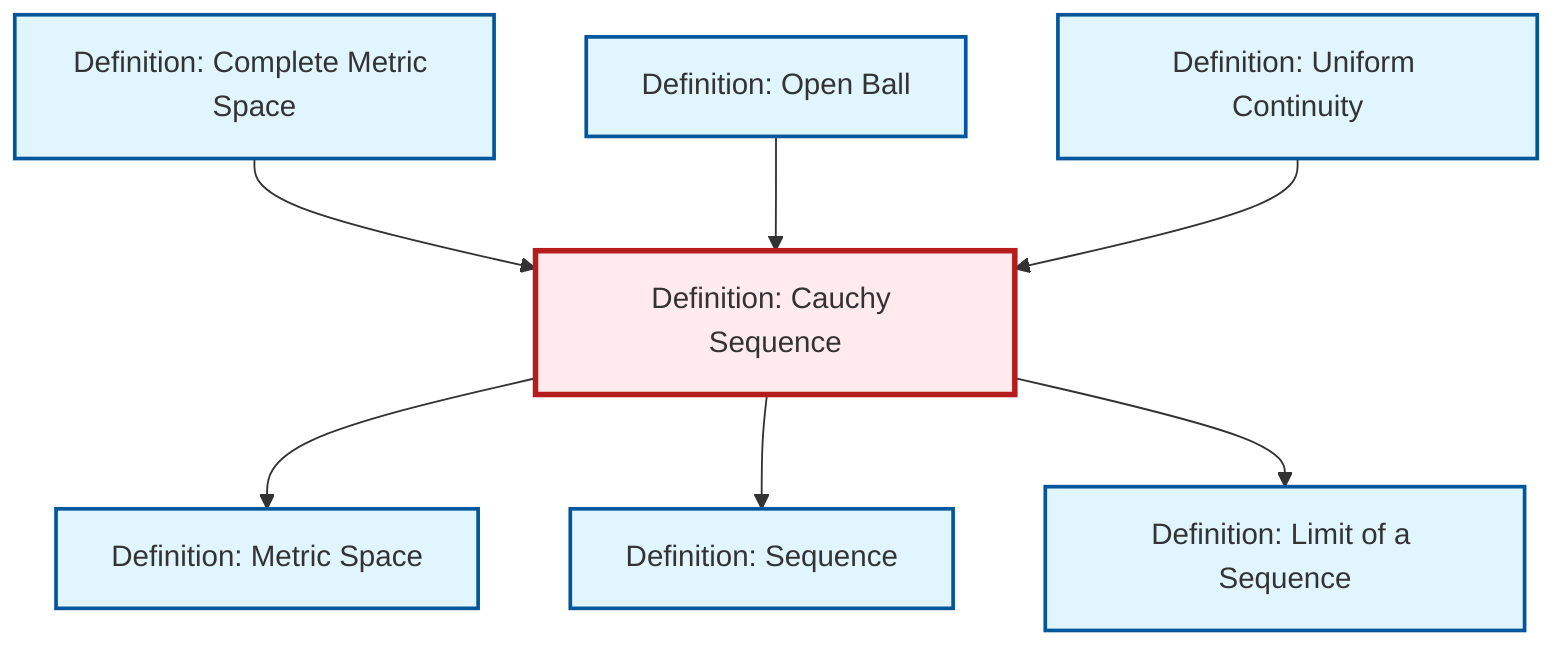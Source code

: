 graph TD
    classDef definition fill:#e1f5fe,stroke:#01579b,stroke-width:2px
    classDef theorem fill:#f3e5f5,stroke:#4a148c,stroke-width:2px
    classDef axiom fill:#fff3e0,stroke:#e65100,stroke-width:2px
    classDef example fill:#e8f5e9,stroke:#1b5e20,stroke-width:2px
    classDef current fill:#ffebee,stroke:#b71c1c,stroke-width:3px
    def-sequence["Definition: Sequence"]:::definition
    def-limit["Definition: Limit of a Sequence"]:::definition
    def-metric-space["Definition: Metric Space"]:::definition
    def-uniform-continuity["Definition: Uniform Continuity"]:::definition
    def-complete-metric-space["Definition: Complete Metric Space"]:::definition
    def-open-ball["Definition: Open Ball"]:::definition
    def-cauchy-sequence["Definition: Cauchy Sequence"]:::definition
    def-complete-metric-space --> def-cauchy-sequence
    def-cauchy-sequence --> def-metric-space
    def-cauchy-sequence --> def-sequence
    def-open-ball --> def-cauchy-sequence
    def-cauchy-sequence --> def-limit
    def-uniform-continuity --> def-cauchy-sequence
    class def-cauchy-sequence current